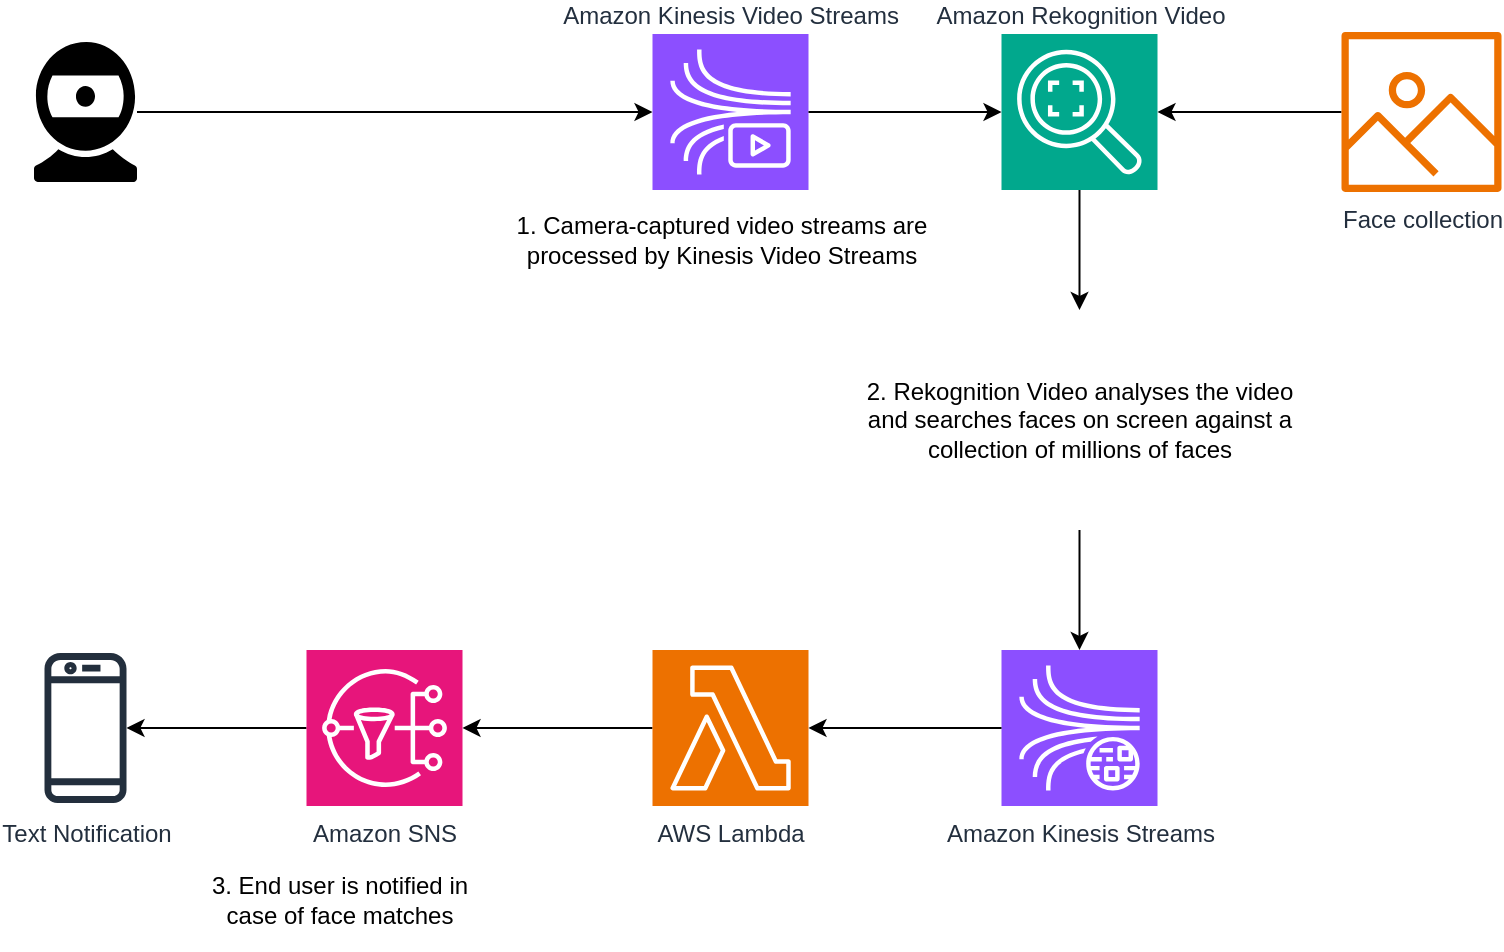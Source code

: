 <mxfile version="26.0.4">
  <diagram name="Page-1" id="d1j3dSY6QAwNgCqJpolB">
    <mxGraphModel dx="1114" dy="1198" grid="1" gridSize="10" guides="1" tooltips="1" connect="1" arrows="1" fold="1" page="1" pageScale="1" pageWidth="850" pageHeight="1100" math="0" shadow="0">
      <root>
        <mxCell id="0" />
        <mxCell id="1" parent="0" />
        <mxCell id="E2rSAB7_8tD2GdRpus9F-13" style="edgeStyle=orthogonalEdgeStyle;rounded=0;orthogonalLoop=1;jettySize=auto;html=1;" edge="1" parent="1" source="E2rSAB7_8tD2GdRpus9F-1" target="E2rSAB7_8tD2GdRpus9F-2">
          <mxGeometry relative="1" as="geometry" />
        </mxCell>
        <mxCell id="E2rSAB7_8tD2GdRpus9F-1" value="" style="sketch=0;pointerEvents=1;shadow=0;dashed=0;html=1;strokeColor=none;fillColor=#000000;labelPosition=center;verticalLabelPosition=bottom;verticalAlign=top;outlineConnect=0;align=center;shape=mxgraph.office.devices.webcam;" vertex="1" parent="1">
          <mxGeometry x="58" y="326" width="51.5" height="70" as="geometry" />
        </mxCell>
        <mxCell id="E2rSAB7_8tD2GdRpus9F-2" value="Amazon Kinesis Video Streams" style="sketch=0;points=[[0,0,0],[0.25,0,0],[0.5,0,0],[0.75,0,0],[1,0,0],[0,1,0],[0.25,1,0],[0.5,1,0],[0.75,1,0],[1,1,0],[0,0.25,0],[0,0.5,0],[0,0.75,0],[1,0.25,0],[1,0.5,0],[1,0.75,0]];outlineConnect=0;fontColor=#232F3E;fillColor=#8C4FFF;strokeColor=#ffffff;dashed=0;verticalLabelPosition=top;verticalAlign=bottom;align=center;html=1;fontSize=12;fontStyle=0;aspect=fixed;shape=mxgraph.aws4.resourceIcon;resIcon=mxgraph.aws4.kinesis_video_streams;labelPosition=center;" vertex="1" parent="1">
          <mxGeometry x="367.25" y="322" width="78" height="78" as="geometry" />
        </mxCell>
        <mxCell id="E2rSAB7_8tD2GdRpus9F-21" style="edgeStyle=orthogonalEdgeStyle;rounded=0;orthogonalLoop=1;jettySize=auto;html=1;" edge="1" parent="1" source="E2rSAB7_8tD2GdRpus9F-3" target="E2rSAB7_8tD2GdRpus9F-20">
          <mxGeometry relative="1" as="geometry" />
        </mxCell>
        <mxCell id="E2rSAB7_8tD2GdRpus9F-3" value="Amazon Rekognition Video" style="sketch=0;points=[[0,0,0],[0.25,0,0],[0.5,0,0],[0.75,0,0],[1,0,0],[0,1,0],[0.25,1,0],[0.5,1,0],[0.75,1,0],[1,1,0],[0,0.25,0],[0,0.5,0],[0,0.75,0],[1,0.25,0],[1,0.5,0],[1,0.75,0]];outlineConnect=0;fontColor=#232F3E;fillColor=#01A88D;strokeColor=#ffffff;dashed=0;verticalLabelPosition=top;verticalAlign=bottom;align=center;html=1;fontSize=12;fontStyle=0;aspect=fixed;shape=mxgraph.aws4.resourceIcon;resIcon=mxgraph.aws4.rekognition_2;labelPosition=center;" vertex="1" parent="1">
          <mxGeometry x="541.75" y="322" width="78" height="78" as="geometry" />
        </mxCell>
        <mxCell id="E2rSAB7_8tD2GdRpus9F-16" style="edgeStyle=orthogonalEdgeStyle;rounded=0;orthogonalLoop=1;jettySize=auto;html=1;" edge="1" parent="1" source="E2rSAB7_8tD2GdRpus9F-4" target="E2rSAB7_8tD2GdRpus9F-3">
          <mxGeometry relative="1" as="geometry" />
        </mxCell>
        <mxCell id="E2rSAB7_8tD2GdRpus9F-4" value="Face collection" style="sketch=0;outlineConnect=0;fontColor=#232F3E;gradientColor=none;fillColor=#ED7100;strokeColor=none;dashed=0;verticalLabelPosition=bottom;verticalAlign=top;align=center;html=1;fontSize=12;fontStyle=0;aspect=fixed;pointerEvents=1;shape=mxgraph.aws4.container_registry_image;" vertex="1" parent="1">
          <mxGeometry x="711.75" y="321" width="80" height="80" as="geometry" />
        </mxCell>
        <mxCell id="E2rSAB7_8tD2GdRpus9F-9" style="edgeStyle=orthogonalEdgeStyle;rounded=0;orthogonalLoop=1;jettySize=auto;html=1;" edge="1" parent="1" source="E2rSAB7_8tD2GdRpus9F-5" target="E2rSAB7_8tD2GdRpus9F-8">
          <mxGeometry relative="1" as="geometry" />
        </mxCell>
        <mxCell id="E2rSAB7_8tD2GdRpus9F-5" value="Amazon SNS" style="sketch=0;points=[[0,0,0],[0.25,0,0],[0.5,0,0],[0.75,0,0],[1,0,0],[0,1,0],[0.25,1,0],[0.5,1,0],[0.75,1,0],[1,1,0],[0,0.25,0],[0,0.5,0],[0,0.75,0],[1,0.25,0],[1,0.5,0],[1,0.75,0]];outlineConnect=0;fontColor=#232F3E;fillColor=#E7157B;strokeColor=#ffffff;dashed=0;verticalLabelPosition=bottom;verticalAlign=top;align=center;html=1;fontSize=12;fontStyle=0;aspect=fixed;shape=mxgraph.aws4.resourceIcon;resIcon=mxgraph.aws4.sns;" vertex="1" parent="1">
          <mxGeometry x="194.25" y="630" width="78" height="78" as="geometry" />
        </mxCell>
        <mxCell id="E2rSAB7_8tD2GdRpus9F-10" style="edgeStyle=orthogonalEdgeStyle;rounded=0;orthogonalLoop=1;jettySize=auto;html=1;" edge="1" parent="1" source="E2rSAB7_8tD2GdRpus9F-6" target="E2rSAB7_8tD2GdRpus9F-5">
          <mxGeometry relative="1" as="geometry" />
        </mxCell>
        <mxCell id="E2rSAB7_8tD2GdRpus9F-6" value="AWS Lambda" style="sketch=0;points=[[0,0,0],[0.25,0,0],[0.5,0,0],[0.75,0,0],[1,0,0],[0,1,0],[0.25,1,0],[0.5,1,0],[0.75,1,0],[1,1,0],[0,0.25,0],[0,0.5,0],[0,0.75,0],[1,0.25,0],[1,0.5,0],[1,0.75,0]];outlineConnect=0;fontColor=#232F3E;fillColor=#ED7100;strokeColor=#ffffff;dashed=0;verticalLabelPosition=bottom;verticalAlign=top;align=center;html=1;fontSize=12;fontStyle=0;aspect=fixed;shape=mxgraph.aws4.resourceIcon;resIcon=mxgraph.aws4.lambda;" vertex="1" parent="1">
          <mxGeometry x="367.25" y="630" width="78" height="78" as="geometry" />
        </mxCell>
        <mxCell id="E2rSAB7_8tD2GdRpus9F-7" value="Amazon Kinesis Streams" style="sketch=0;points=[[0,0,0],[0.25,0,0],[0.5,0,0],[0.75,0,0],[1,0,0],[0,1,0],[0.25,1,0],[0.5,1,0],[0.75,1,0],[1,1,0],[0,0.25,0],[0,0.5,0],[0,0.75,0],[1,0.25,0],[1,0.5,0],[1,0.75,0]];outlineConnect=0;fontColor=#232F3E;fillColor=#8C4FFF;strokeColor=#ffffff;dashed=0;verticalLabelPosition=bottom;verticalAlign=top;align=center;html=1;fontSize=12;fontStyle=0;aspect=fixed;shape=mxgraph.aws4.resourceIcon;resIcon=mxgraph.aws4.kinesis_data_streams;" vertex="1" parent="1">
          <mxGeometry x="541.75" y="630" width="78" height="78" as="geometry" />
        </mxCell>
        <mxCell id="E2rSAB7_8tD2GdRpus9F-8" value="Text Notification" style="sketch=0;outlineConnect=0;fontColor=#232F3E;gradientColor=none;fillColor=#232F3D;strokeColor=none;dashed=0;verticalLabelPosition=bottom;verticalAlign=top;align=center;html=1;fontSize=12;fontStyle=0;aspect=fixed;pointerEvents=1;shape=mxgraph.aws4.mobile_client;" vertex="1" parent="1">
          <mxGeometry x="63.25" y="630" width="41" height="78" as="geometry" />
        </mxCell>
        <mxCell id="E2rSAB7_8tD2GdRpus9F-12" style="edgeStyle=orthogonalEdgeStyle;rounded=0;orthogonalLoop=1;jettySize=auto;html=1;entryX=1;entryY=0.5;entryDx=0;entryDy=0;entryPerimeter=0;" edge="1" parent="1" source="E2rSAB7_8tD2GdRpus9F-7" target="E2rSAB7_8tD2GdRpus9F-6">
          <mxGeometry relative="1" as="geometry" />
        </mxCell>
        <mxCell id="E2rSAB7_8tD2GdRpus9F-15" style="edgeStyle=orthogonalEdgeStyle;rounded=0;orthogonalLoop=1;jettySize=auto;html=1;entryX=0;entryY=0.5;entryDx=0;entryDy=0;entryPerimeter=0;" edge="1" parent="1" source="E2rSAB7_8tD2GdRpus9F-2" target="E2rSAB7_8tD2GdRpus9F-3">
          <mxGeometry relative="1" as="geometry" />
        </mxCell>
        <mxCell id="E2rSAB7_8tD2GdRpus9F-19" value="1. Camera-captured video streams are processed by Kinesis Video Streams" style="text;html=1;align=center;verticalAlign=middle;whiteSpace=wrap;rounded=0;" vertex="1" parent="1">
          <mxGeometry x="272.25" y="410" width="260" height="30" as="geometry" />
        </mxCell>
        <mxCell id="E2rSAB7_8tD2GdRpus9F-22" style="edgeStyle=orthogonalEdgeStyle;rounded=0;orthogonalLoop=1;jettySize=auto;html=1;" edge="1" parent="1" source="E2rSAB7_8tD2GdRpus9F-20" target="E2rSAB7_8tD2GdRpus9F-7">
          <mxGeometry relative="1" as="geometry" />
        </mxCell>
        <mxCell id="E2rSAB7_8tD2GdRpus9F-20" value="2. Rekognition Video analyses the video and searches faces on screen against a collection of millions of faces" style="text;html=1;align=center;verticalAlign=middle;whiteSpace=wrap;rounded=0;" vertex="1" parent="1">
          <mxGeometry x="465.75" y="460" width="230" height="110" as="geometry" />
        </mxCell>
        <mxCell id="E2rSAB7_8tD2GdRpus9F-23" value="3. End user is notified in case of face matches" style="text;html=1;align=center;verticalAlign=middle;whiteSpace=wrap;rounded=0;" vertex="1" parent="1">
          <mxGeometry x="140.75" y="730" width="140" height="50" as="geometry" />
        </mxCell>
      </root>
    </mxGraphModel>
  </diagram>
</mxfile>
